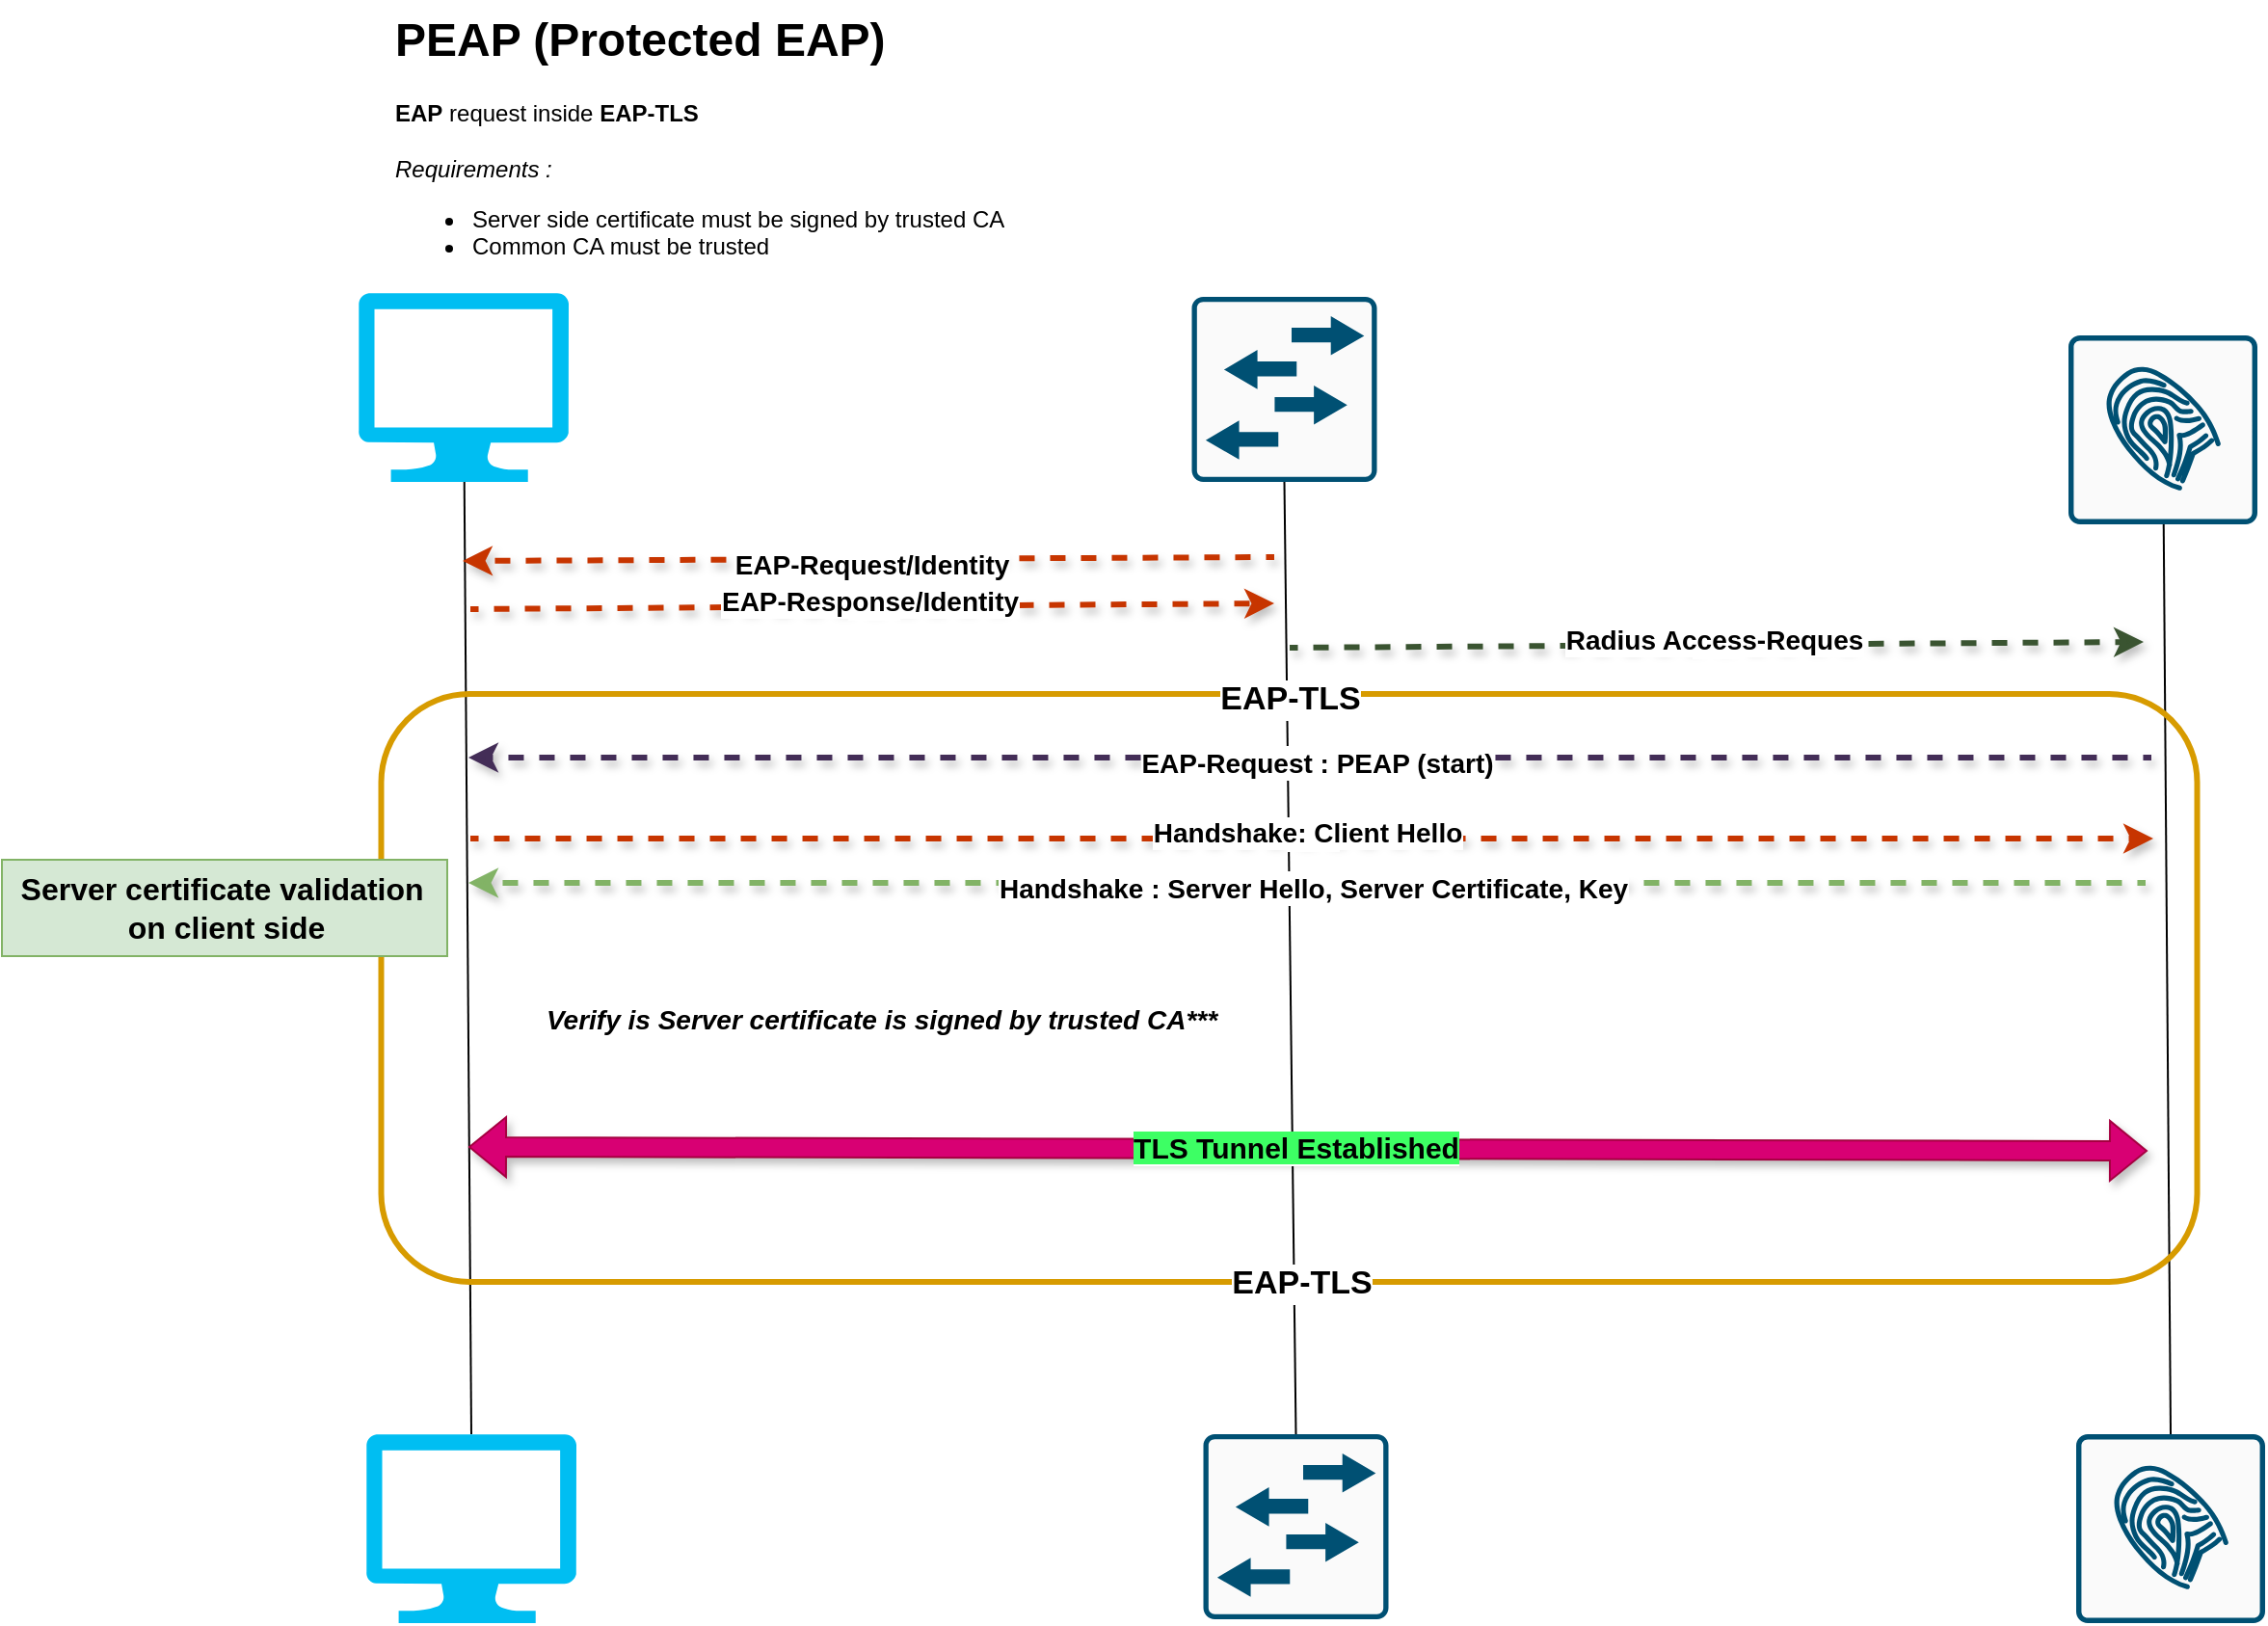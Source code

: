 <mxfile version="24.7.14">
  <diagram name="Page-1" id="7qhjAspt-EKh15I2idHr">
    <mxGraphModel dx="1898" dy="2343" grid="0" gridSize="10" guides="1" tooltips="1" connect="1" arrows="1" fold="1" page="0" pageScale="1" pageWidth="850" pageHeight="1100" math="0" shadow="0">
      <root>
        <mxCell id="0" />
        <mxCell id="1" parent="0" />
        <mxCell id="E76b9f0fNt8xKsExakb3-141" value="" style="verticalLabelPosition=bottom;html=1;verticalAlign=top;align=center;strokeColor=none;fillColor=#00BEF2;shape=mxgraph.azure.computer;pointerEvents=1;" parent="1" vertex="1">
          <mxGeometry x="229" y="-1038" width="109" height="98" as="geometry" />
        </mxCell>
        <mxCell id="E76b9f0fNt8xKsExakb3-144" value="" style="sketch=0;points=[[0.015,0.015,0],[0.985,0.015,0],[0.985,0.985,0],[0.015,0.985,0],[0.25,0,0],[0.5,0,0],[0.75,0,0],[1,0.25,0],[1,0.5,0],[1,0.75,0],[0.75,1,0],[0.5,1,0],[0.25,1,0],[0,0.75,0],[0,0.5,0],[0,0.25,0]];verticalLabelPosition=bottom;html=1;verticalAlign=top;aspect=fixed;align=center;pointerEvents=1;shape=mxgraph.cisco19.rect;prIcon=l2_switch;fillColor=#FAFAFA;strokeColor=#005073;" parent="1" vertex="1">
          <mxGeometry x="661.25" y="-1036" width="96" height="96" as="geometry" />
        </mxCell>
        <mxCell id="E76b9f0fNt8xKsExakb3-145" value="" style="sketch=0;points=[[0.015,0.015,0],[0.985,0.015,0],[0.985,0.985,0],[0.015,0.985,0],[0.25,0,0],[0.5,0,0],[0.75,0,0],[1,0.25,0],[1,0.5,0],[1,0.75,0],[0.75,1,0],[0.5,1,0],[0.25,1,0],[0,0.75,0],[0,0.5,0],[0,0.25,0]];verticalLabelPosition=bottom;html=1;verticalAlign=top;aspect=fixed;align=center;pointerEvents=1;shape=mxgraph.cisco19.rect;prIcon=ise;fillColor=#FAFAFA;strokeColor=#005073;" parent="1" vertex="1">
          <mxGeometry x="1116" y="-1016" width="98" height="98" as="geometry" />
        </mxCell>
        <mxCell id="MvSDx-xuNBDQSRnU1pEQ-1" value="" style="verticalLabelPosition=bottom;html=1;verticalAlign=top;align=center;strokeColor=none;fillColor=#00BEF2;shape=mxgraph.azure.computer;pointerEvents=1;" parent="1" vertex="1">
          <mxGeometry x="233" y="-446" width="109" height="98" as="geometry" />
        </mxCell>
        <mxCell id="MvSDx-xuNBDQSRnU1pEQ-2" value="" style="sketch=0;points=[[0.015,0.015,0],[0.985,0.015,0],[0.985,0.985,0],[0.015,0.985,0],[0.25,0,0],[0.5,0,0],[0.75,0,0],[1,0.25,0],[1,0.5,0],[1,0.75,0],[0.75,1,0],[0.5,1,0],[0.25,1,0],[0,0.75,0],[0,0.5,0],[0,0.25,0]];verticalLabelPosition=bottom;html=1;verticalAlign=top;aspect=fixed;align=center;pointerEvents=1;shape=mxgraph.cisco19.rect;prIcon=l2_switch;fillColor=#FAFAFA;strokeColor=#005073;" parent="1" vertex="1">
          <mxGeometry x="667.25" y="-446" width="96" height="96" as="geometry" />
        </mxCell>
        <mxCell id="MvSDx-xuNBDQSRnU1pEQ-3" value="" style="sketch=0;points=[[0.015,0.015,0],[0.985,0.015,0],[0.985,0.985,0],[0.015,0.985,0],[0.25,0,0],[0.5,0,0],[0.75,0,0],[1,0.25,0],[1,0.5,0],[1,0.75,0],[0.75,1,0],[0.5,1,0],[0.25,1,0],[0,0.75,0],[0,0.5,0],[0,0.25,0]];verticalLabelPosition=bottom;html=1;verticalAlign=top;aspect=fixed;align=center;pointerEvents=1;shape=mxgraph.cisco19.rect;prIcon=ise;fillColor=#FAFAFA;strokeColor=#005073;" parent="1" vertex="1">
          <mxGeometry x="1120" y="-446" width="98" height="98" as="geometry" />
        </mxCell>
        <mxCell id="MvSDx-xuNBDQSRnU1pEQ-4" value="" style="endArrow=none;html=1;rounded=0;entryX=0.5;entryY=1;entryDx=0;entryDy=0;entryPerimeter=0;exitX=0.5;exitY=0;exitDx=0;exitDy=0;exitPerimeter=0;" parent="1" source="MvSDx-xuNBDQSRnU1pEQ-2" target="E76b9f0fNt8xKsExakb3-144" edge="1">
          <mxGeometry width="50" height="50" relative="1" as="geometry">
            <mxPoint x="807" y="-626" as="sourcePoint" />
            <mxPoint x="857" y="-676" as="targetPoint" />
          </mxGeometry>
        </mxCell>
        <mxCell id="MvSDx-xuNBDQSRnU1pEQ-5" value="" style="endArrow=none;html=1;rounded=0;exitX=0.5;exitY=0;exitDx=0;exitDy=0;exitPerimeter=0;" parent="1" source="MvSDx-xuNBDQSRnU1pEQ-3" target="E76b9f0fNt8xKsExakb3-145" edge="1">
          <mxGeometry width="50" height="50" relative="1" as="geometry">
            <mxPoint x="1150" y="-282" as="sourcePoint" />
            <mxPoint x="1150" y="-889" as="targetPoint" />
          </mxGeometry>
        </mxCell>
        <mxCell id="MvSDx-xuNBDQSRnU1pEQ-6" value="" style="endArrow=none;html=1;rounded=0;exitX=0.5;exitY=0;exitDx=0;exitDy=0;exitPerimeter=0;" parent="1" source="MvSDx-xuNBDQSRnU1pEQ-1" target="E76b9f0fNt8xKsExakb3-141" edge="1">
          <mxGeometry width="50" height="50" relative="1" as="geometry">
            <mxPoint x="341" y="-257" as="sourcePoint" />
            <mxPoint x="341" y="-864" as="targetPoint" />
          </mxGeometry>
        </mxCell>
        <mxCell id="MvSDx-xuNBDQSRnU1pEQ-13" value="" style="endArrow=classic;html=1;rounded=0;flowAnimation=1;shadow=1;fillColor=#fa6800;strokeColor=#C73500;curved=0;strokeWidth=3;" parent="1" edge="1">
          <mxGeometry relative="1" as="geometry">
            <mxPoint x="704" y="-901" as="sourcePoint" />
            <mxPoint x="283" y="-899" as="targetPoint" />
          </mxGeometry>
        </mxCell>
        <mxCell id="MvSDx-xuNBDQSRnU1pEQ-14" value="Label" style="edgeLabel;resizable=0;html=1;;align=center;verticalAlign=middle;" parent="MvSDx-xuNBDQSRnU1pEQ-13" connectable="0" vertex="1">
          <mxGeometry relative="1" as="geometry" />
        </mxCell>
        <mxCell id="MvSDx-xuNBDQSRnU1pEQ-15" value="&lt;b&gt;&lt;font style=&quot;font-size: 14px;&quot;&gt;EAP-Request/Identity&lt;/font&gt;&lt;/b&gt;" style="edgeLabel;html=1;align=center;verticalAlign=middle;resizable=0;points=[];" parent="MvSDx-xuNBDQSRnU1pEQ-13" vertex="1" connectable="0">
          <mxGeometry x="-0.007" y="3" relative="1" as="geometry">
            <mxPoint as="offset" />
          </mxGeometry>
        </mxCell>
        <mxCell id="MvSDx-xuNBDQSRnU1pEQ-16" value="" style="endArrow=classic;html=1;rounded=0;flowAnimation=1;shadow=1;fillColor=#fa6800;strokeColor=#C73500;strokeWidth=3;" parent="1" edge="1">
          <mxGeometry relative="1" as="geometry">
            <mxPoint x="287" y="-874" as="sourcePoint" />
            <mxPoint x="704" y="-877" as="targetPoint" />
          </mxGeometry>
        </mxCell>
        <mxCell id="MvSDx-xuNBDQSRnU1pEQ-17" value="Label" style="edgeLabel;resizable=0;html=1;;align=center;verticalAlign=middle;" parent="MvSDx-xuNBDQSRnU1pEQ-16" connectable="0" vertex="1">
          <mxGeometry relative="1" as="geometry" />
        </mxCell>
        <mxCell id="MvSDx-xuNBDQSRnU1pEQ-18" value="&lt;b&gt;&lt;font style=&quot;font-size: 14px;&quot;&gt;EAP-Response/Identity&lt;/font&gt;&lt;/b&gt;" style="edgeLabel;html=1;align=center;verticalAlign=middle;resizable=0;points=[];" parent="MvSDx-xuNBDQSRnU1pEQ-16" vertex="1" connectable="0">
          <mxGeometry x="-0.007" y="3" relative="1" as="geometry">
            <mxPoint as="offset" />
          </mxGeometry>
        </mxCell>
        <mxCell id="MvSDx-xuNBDQSRnU1pEQ-19" value="" style="endArrow=classic;html=1;rounded=0;flowAnimation=1;shadow=1;fillColor=#6d8764;strokeColor=#3A5431;strokeWidth=3;" parent="1" edge="1">
          <mxGeometry relative="1" as="geometry">
            <mxPoint x="712" y="-854" as="sourcePoint" />
            <mxPoint x="1155" y="-857" as="targetPoint" />
          </mxGeometry>
        </mxCell>
        <mxCell id="MvSDx-xuNBDQSRnU1pEQ-20" value="Label" style="edgeLabel;resizable=0;html=1;;align=center;verticalAlign=middle;" parent="MvSDx-xuNBDQSRnU1pEQ-19" connectable="0" vertex="1">
          <mxGeometry relative="1" as="geometry" />
        </mxCell>
        <mxCell id="MvSDx-xuNBDQSRnU1pEQ-21" value="&lt;font size=&quot;1&quot; style=&quot;&quot;&gt;&lt;b style=&quot;font-size: 14px;&quot;&gt;Radius Access-Reques&lt;/b&gt;&lt;/font&gt;" style="edgeLabel;html=1;align=center;verticalAlign=middle;resizable=0;points=[];" parent="MvSDx-xuNBDQSRnU1pEQ-19" vertex="1" connectable="0">
          <mxGeometry x="-0.007" y="3" relative="1" as="geometry">
            <mxPoint as="offset" />
          </mxGeometry>
        </mxCell>
        <mxCell id="MvSDx-xuNBDQSRnU1pEQ-25" value="" style="endArrow=classic;html=1;rounded=0;flowAnimation=1;shadow=1;fontSize=13;fontStyle=1;fillColor=#fa6800;strokeColor=#C73500;strokeWidth=3;" parent="1" edge="1">
          <mxGeometry relative="1" as="geometry">
            <mxPoint x="287" y="-755" as="sourcePoint" />
            <mxPoint x="1160" y="-755" as="targetPoint" />
          </mxGeometry>
        </mxCell>
        <mxCell id="MvSDx-xuNBDQSRnU1pEQ-26" value="Label" style="edgeLabel;resizable=0;html=1;;align=center;verticalAlign=middle;" parent="MvSDx-xuNBDQSRnU1pEQ-25" connectable="0" vertex="1">
          <mxGeometry relative="1" as="geometry" />
        </mxCell>
        <mxCell id="MvSDx-xuNBDQSRnU1pEQ-27" value="&lt;font style=&quot;font-size: 14px;&quot;&gt;Handshake: Client Hello&lt;/font&gt;" style="edgeLabel;html=1;align=center;verticalAlign=middle;resizable=0;points=[];fontStyle=1;fontSize=13;" parent="MvSDx-xuNBDQSRnU1pEQ-25" vertex="1" connectable="0">
          <mxGeometry x="-0.007" y="3" relative="1" as="geometry">
            <mxPoint as="offset" />
          </mxGeometry>
        </mxCell>
        <mxCell id="MvSDx-xuNBDQSRnU1pEQ-31" value="" style="endArrow=classic;html=1;rounded=0;flowAnimation=1;shadow=1;fontSize=13;fontStyle=1;fillColor=#d5e8d4;strokeColor=#82b366;strokeWidth=3;" parent="1" edge="1">
          <mxGeometry relative="1" as="geometry">
            <mxPoint x="1156" y="-732" as="sourcePoint" />
            <mxPoint x="286" y="-732" as="targetPoint" />
          </mxGeometry>
        </mxCell>
        <mxCell id="MvSDx-xuNBDQSRnU1pEQ-32" value="Label" style="edgeLabel;resizable=0;html=1;;align=center;verticalAlign=middle;" parent="MvSDx-xuNBDQSRnU1pEQ-31" connectable="0" vertex="1">
          <mxGeometry relative="1" as="geometry" />
        </mxCell>
        <mxCell id="MvSDx-xuNBDQSRnU1pEQ-33" value="&lt;font style=&quot;font-size: 14px;&quot;&gt;Handshake : Server Hello, Server Certificate, Key&lt;/font&gt;" style="edgeLabel;html=1;align=center;verticalAlign=middle;resizable=0;points=[];fontStyle=1;fontSize=13;" parent="MvSDx-xuNBDQSRnU1pEQ-31" vertex="1" connectable="0">
          <mxGeometry x="-0.007" y="3" relative="1" as="geometry">
            <mxPoint as="offset" />
          </mxGeometry>
        </mxCell>
        <mxCell id="MvSDx-xuNBDQSRnU1pEQ-75" value="" style="shape=flexArrow;endArrow=classic;startArrow=classic;html=1;rounded=0;flowAnimation=0;shadow=1;fillColor=#d80073;strokeColor=#A50040;" parent="1" edge="1">
          <mxGeometry width="100" height="100" relative="1" as="geometry">
            <mxPoint x="286" y="-595" as="sourcePoint" />
            <mxPoint x="1157" y="-593" as="targetPoint" />
          </mxGeometry>
        </mxCell>
        <mxCell id="MvSDx-xuNBDQSRnU1pEQ-76" value="&lt;font style=&quot;font-size: 15px; background-color: rgb(61, 255, 100);&quot;&gt;TLS Tunnel Established&lt;/font&gt;" style="edgeLabel;html=1;align=center;verticalAlign=middle;resizable=0;points=[];fontStyle=1" parent="MvSDx-xuNBDQSRnU1pEQ-75" vertex="1" connectable="0">
          <mxGeometry x="0.049" y="-5" relative="1" as="geometry">
            <mxPoint x="-28" y="-6" as="offset" />
          </mxGeometry>
        </mxCell>
        <mxCell id="MvSDx-xuNBDQSRnU1pEQ-77" value="" style="endArrow=classic;html=1;rounded=0;flowAnimation=1;shadow=1;fontSize=13;fontStyle=1;fillColor=#76608a;strokeColor=#432D57;strokeWidth=3;" parent="1" edge="1">
          <mxGeometry relative="1" as="geometry">
            <mxPoint x="1159" y="-797" as="sourcePoint" />
            <mxPoint x="286" y="-797" as="targetPoint" />
          </mxGeometry>
        </mxCell>
        <mxCell id="MvSDx-xuNBDQSRnU1pEQ-78" value="Label" style="edgeLabel;resizable=0;html=1;;align=center;verticalAlign=middle;" parent="MvSDx-xuNBDQSRnU1pEQ-77" connectable="0" vertex="1">
          <mxGeometry relative="1" as="geometry" />
        </mxCell>
        <mxCell id="MvSDx-xuNBDQSRnU1pEQ-79" value="&lt;b&gt;&lt;font style=&quot;font-size: 14px;&quot;&gt;EAP-Request : PEAP (start)&lt;/font&gt;&lt;/b&gt;" style="edgeLabel;html=1;align=center;verticalAlign=middle;resizable=0;points=[];" parent="MvSDx-xuNBDQSRnU1pEQ-77" vertex="1" connectable="0">
          <mxGeometry x="-0.007" y="3" relative="1" as="geometry">
            <mxPoint as="offset" />
          </mxGeometry>
        </mxCell>
        <mxCell id="MvSDx-xuNBDQSRnU1pEQ-96" value="&lt;h1 style=&quot;margin-top: 0px;&quot;&gt;PEAP (Protected EAP)&lt;/h1&gt;&lt;div&gt;&lt;b&gt;EAP&lt;/b&gt; request inside &lt;b&gt;EAP-TLS&lt;/b&gt;&lt;/div&gt;&lt;div&gt;&lt;br&gt;&lt;/div&gt;&lt;div&gt;&lt;i&gt;Requirements : &lt;br&gt;&lt;/i&gt;&lt;ul&gt;&lt;li&gt;Server side certificate must be signed by trusted CA&lt;/li&gt;&lt;li&gt;Common CA must be trusted&lt;/li&gt;&lt;/ul&gt;&lt;/div&gt;" style="text;html=1;whiteSpace=wrap;overflow=hidden;rounded=0;" parent="1" vertex="1">
          <mxGeometry x="246" y="-1190" width="623" height="147" as="geometry" />
        </mxCell>
        <mxCell id="HFdkv9mMeR3owh5Ajkao-5" value="" style="rounded=1;whiteSpace=wrap;html=1;fillColor=none;strokeWidth=3;strokeColor=#d79b00;glass=1;gradientColor=#ffa500;" parent="1" vertex="1">
          <mxGeometry x="240.75" y="-830" width="942" height="305" as="geometry" />
        </mxCell>
        <mxCell id="HFdkv9mMeR3owh5Ajkao-6" value="&lt;b&gt;&lt;font style=&quot;font-size: 17px;&quot;&gt;EAP-TLS&lt;/font&gt;&lt;/b&gt;" style="text;html=1;align=center;verticalAlign=middle;resizable=0;points=[];autosize=1;strokeColor=none;fillColor=none;labelBackgroundColor=default;" parent="1" vertex="1">
          <mxGeometry x="672" y="-540" width="91" height="32" as="geometry" />
        </mxCell>
        <mxCell id="HFdkv9mMeR3owh5Ajkao-9" value="&lt;b&gt;&lt;font style=&quot;font-size: 17px;&quot;&gt;EAP-TLS&lt;/font&gt;&lt;/b&gt;" style="text;html=1;align=center;verticalAlign=middle;resizable=0;points=[];autosize=1;strokeColor=none;fillColor=none;labelBackgroundColor=default;" parent="1" vertex="1">
          <mxGeometry x="666.25" y="-843" width="91" height="32" as="geometry" />
        </mxCell>
        <mxCell id="HFdkv9mMeR3owh5Ajkao-22" value="&lt;b&gt;&lt;font style=&quot;font-size: 14px;&quot;&gt;&lt;i&gt;Verify is Server certificate is signed by trusted CA***&lt;/i&gt;&lt;/font&gt;&lt;/b&gt;" style="text;html=1;align=center;verticalAlign=middle;resizable=0;points=[];autosize=1;strokeColor=none;fillColor=none;" parent="1" vertex="1">
          <mxGeometry x="317" y="-676" width="366" height="29" as="geometry" />
        </mxCell>
        <mxCell id="ww-TH_visyjp5GySuntv-1" value="&lt;font style=&quot;font-size: 16px;&quot;&gt;&lt;b&gt;Server certificate validation&amp;nbsp;&lt;/b&gt;&lt;/font&gt;&lt;div style=&quot;font-size: 16px;&quot;&gt;&lt;font style=&quot;font-size: 16px;&quot;&gt;&lt;b&gt;on client side&lt;/b&gt;&lt;/font&gt;&lt;/div&gt;" style="text;html=1;align=center;verticalAlign=middle;resizable=0;points=[];autosize=1;strokeColor=#82b366;fillColor=#d5e8d4;" vertex="1" parent="1">
          <mxGeometry x="44" y="-744" width="231" height="50" as="geometry" />
        </mxCell>
      </root>
    </mxGraphModel>
  </diagram>
</mxfile>
